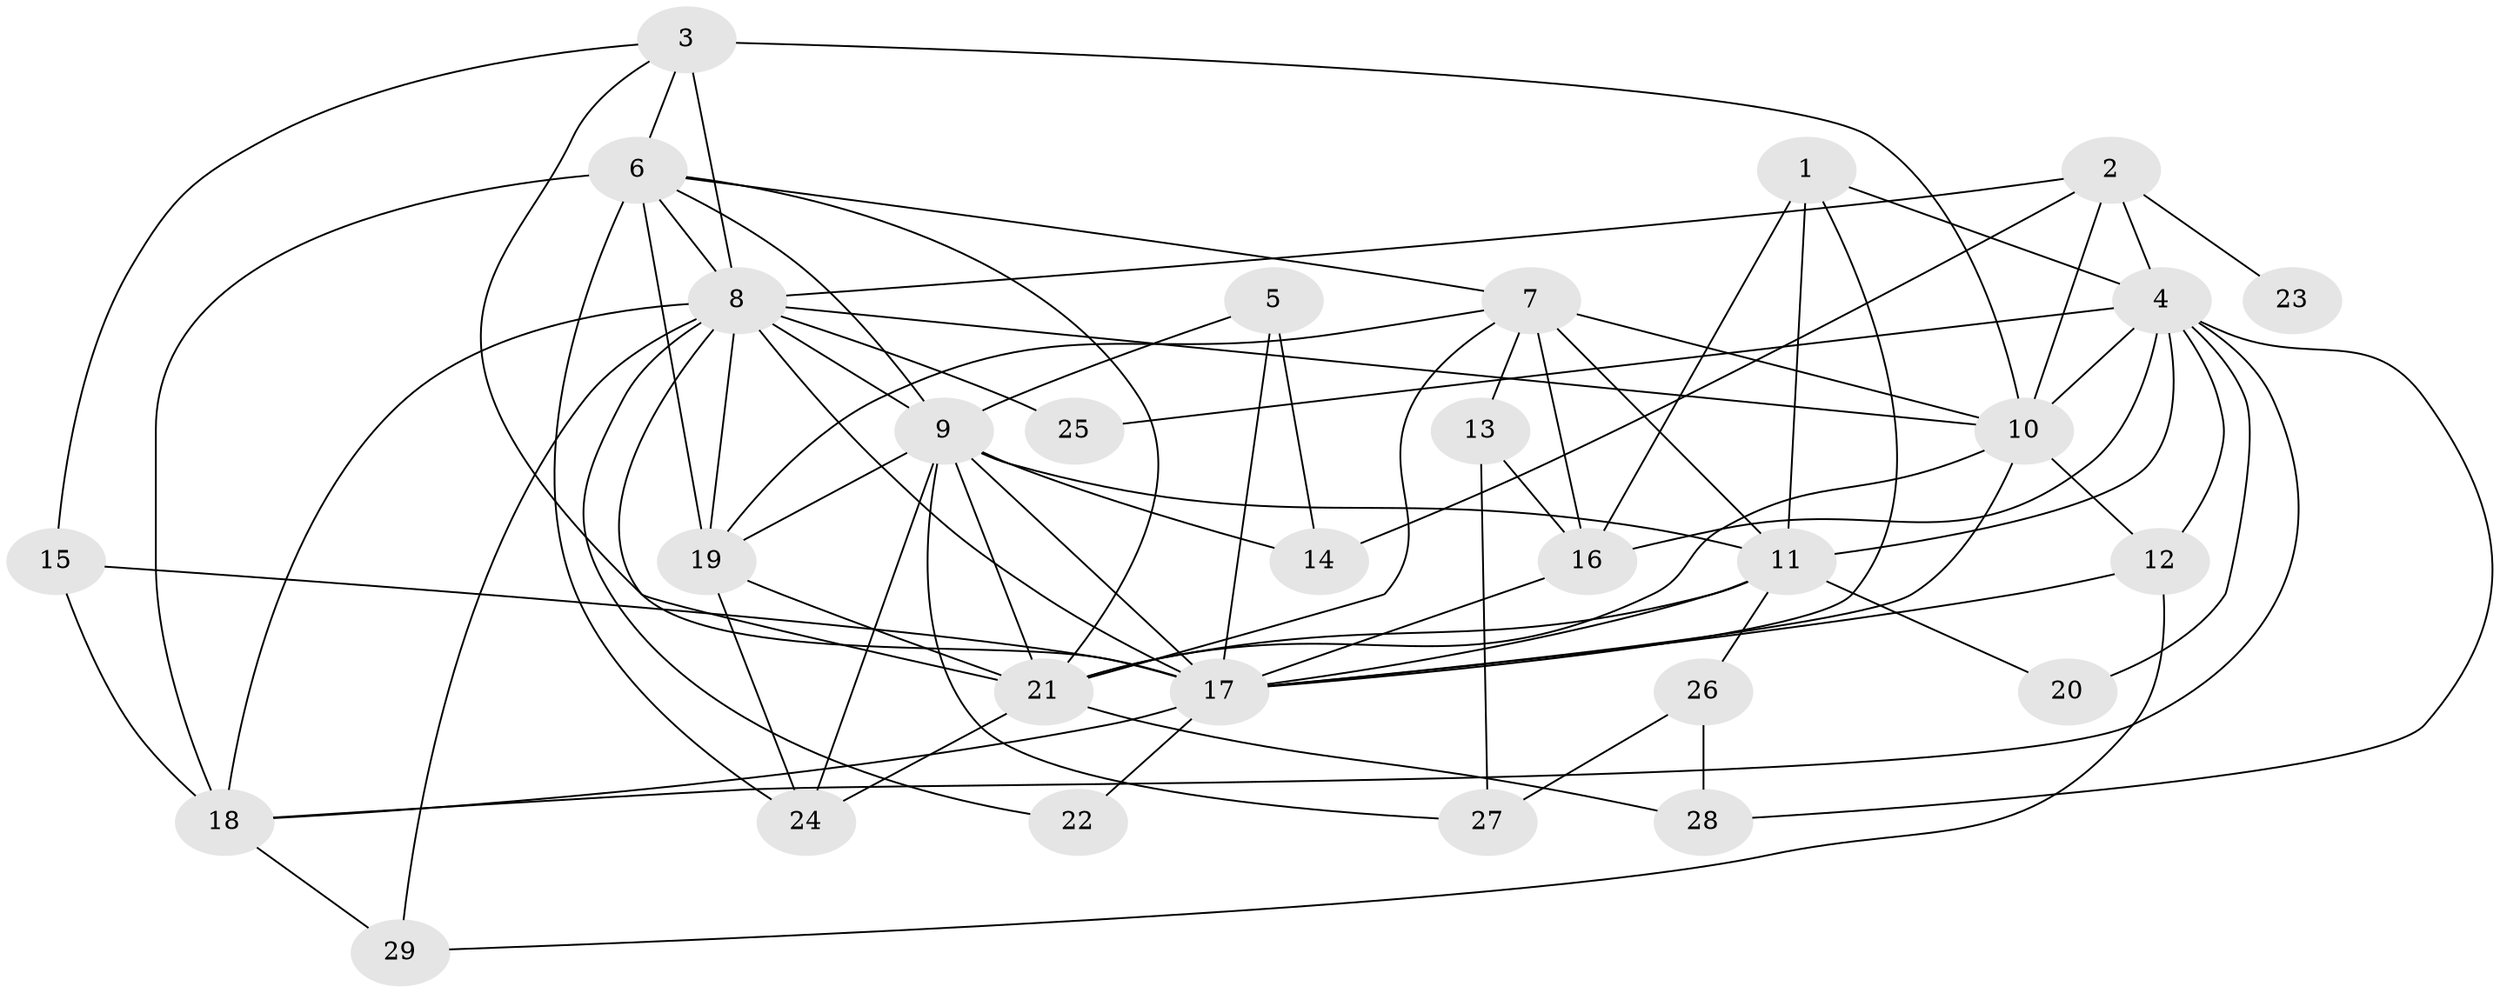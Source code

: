 // original degree distribution, {4: 0.2676056338028169, 6: 0.07042253521126761, 5: 0.19718309859154928, 3: 0.30985915492957744, 7: 0.056338028169014086, 2: 0.09859154929577464}
// Generated by graph-tools (version 1.1) at 2025/50/03/04/25 22:50:47]
// undirected, 29 vertices, 77 edges
graph export_dot {
  node [color=gray90,style=filled];
  1;
  2;
  3;
  4;
  5;
  6;
  7;
  8;
  9;
  10;
  11;
  12;
  13;
  14;
  15;
  16;
  17;
  18;
  19;
  20;
  21;
  22;
  23;
  24;
  25;
  26;
  27;
  28;
  29;
  1 -- 4 [weight=1.0];
  1 -- 11 [weight=1.0];
  1 -- 16 [weight=1.0];
  1 -- 17 [weight=1.0];
  2 -- 4 [weight=2.0];
  2 -- 8 [weight=1.0];
  2 -- 10 [weight=2.0];
  2 -- 14 [weight=1.0];
  2 -- 23 [weight=2.0];
  3 -- 6 [weight=2.0];
  3 -- 8 [weight=3.0];
  3 -- 10 [weight=1.0];
  3 -- 15 [weight=1.0];
  3 -- 17 [weight=1.0];
  4 -- 10 [weight=1.0];
  4 -- 11 [weight=1.0];
  4 -- 12 [weight=1.0];
  4 -- 16 [weight=1.0];
  4 -- 18 [weight=1.0];
  4 -- 20 [weight=1.0];
  4 -- 25 [weight=1.0];
  4 -- 28 [weight=1.0];
  5 -- 9 [weight=1.0];
  5 -- 14 [weight=1.0];
  5 -- 17 [weight=1.0];
  6 -- 7 [weight=1.0];
  6 -- 8 [weight=2.0];
  6 -- 9 [weight=1.0];
  6 -- 18 [weight=1.0];
  6 -- 19 [weight=3.0];
  6 -- 21 [weight=1.0];
  6 -- 24 [weight=1.0];
  7 -- 10 [weight=1.0];
  7 -- 11 [weight=2.0];
  7 -- 13 [weight=1.0];
  7 -- 16 [weight=1.0];
  7 -- 19 [weight=1.0];
  7 -- 21 [weight=1.0];
  8 -- 9 [weight=2.0];
  8 -- 10 [weight=1.0];
  8 -- 17 [weight=1.0];
  8 -- 18 [weight=2.0];
  8 -- 19 [weight=1.0];
  8 -- 21 [weight=2.0];
  8 -- 22 [weight=1.0];
  8 -- 25 [weight=1.0];
  8 -- 29 [weight=1.0];
  9 -- 11 [weight=1.0];
  9 -- 14 [weight=1.0];
  9 -- 17 [weight=2.0];
  9 -- 19 [weight=1.0];
  9 -- 21 [weight=2.0];
  9 -- 24 [weight=1.0];
  9 -- 27 [weight=1.0];
  10 -- 12 [weight=1.0];
  10 -- 17 [weight=1.0];
  10 -- 21 [weight=1.0];
  11 -- 17 [weight=1.0];
  11 -- 20 [weight=1.0];
  11 -- 21 [weight=2.0];
  11 -- 26 [weight=1.0];
  12 -- 17 [weight=1.0];
  12 -- 29 [weight=1.0];
  13 -- 16 [weight=1.0];
  13 -- 27 [weight=1.0];
  15 -- 17 [weight=1.0];
  15 -- 18 [weight=1.0];
  16 -- 17 [weight=3.0];
  17 -- 18 [weight=1.0];
  17 -- 22 [weight=1.0];
  18 -- 29 [weight=1.0];
  19 -- 21 [weight=1.0];
  19 -- 24 [weight=1.0];
  21 -- 24 [weight=2.0];
  21 -- 28 [weight=1.0];
  26 -- 27 [weight=1.0];
  26 -- 28 [weight=1.0];
}
